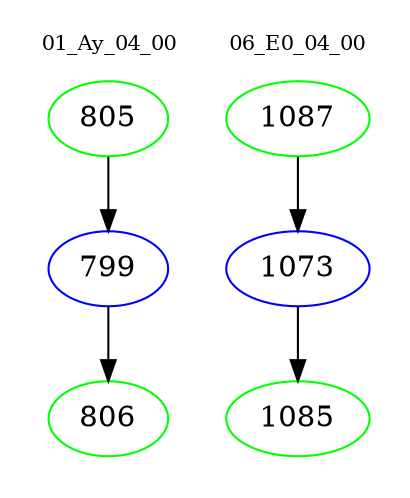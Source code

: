 digraph{
subgraph cluster_0 {
color = white
label = "01_Ay_04_00";
fontsize=10;
T0_805 [label="805", color="green"]
T0_805 -> T0_799 [color="black"]
T0_799 [label="799", color="blue"]
T0_799 -> T0_806 [color="black"]
T0_806 [label="806", color="green"]
}
subgraph cluster_1 {
color = white
label = "06_E0_04_00";
fontsize=10;
T1_1087 [label="1087", color="green"]
T1_1087 -> T1_1073 [color="black"]
T1_1073 [label="1073", color="blue"]
T1_1073 -> T1_1085 [color="black"]
T1_1085 [label="1085", color="green"]
}
}
